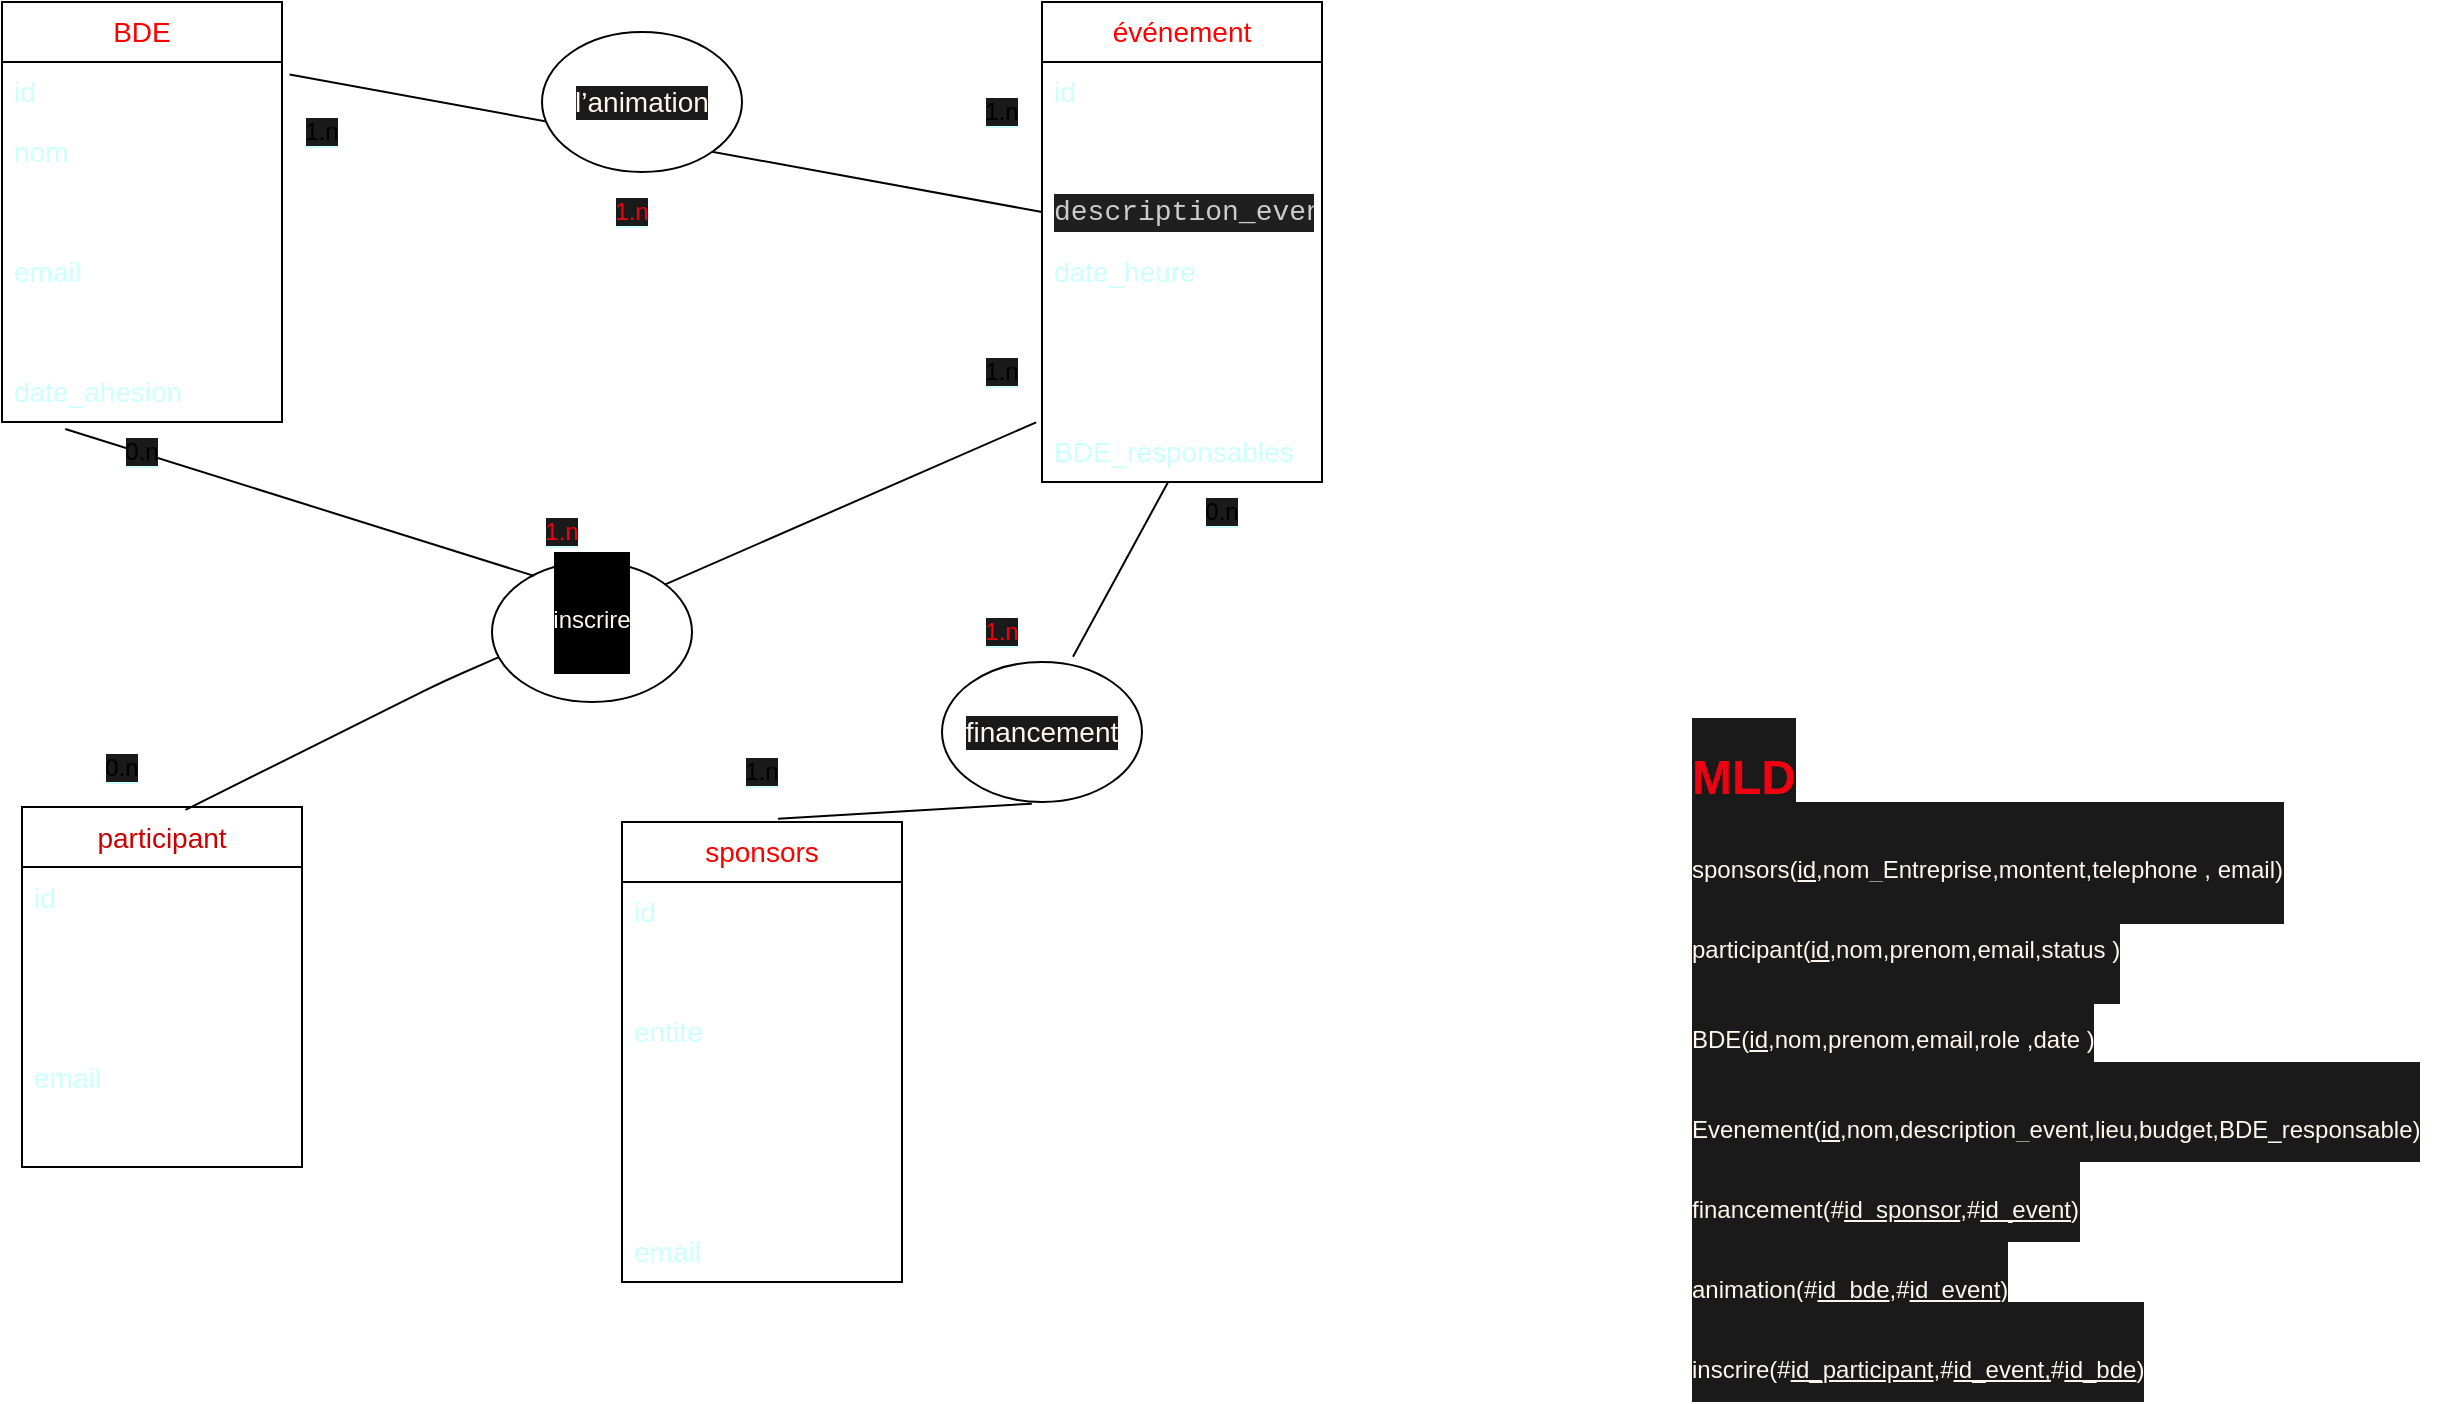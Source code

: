<mxfile>
    <diagram id="pjIwxmxxNrHiYJVAMZtM" name="Page-1">
        <mxGraphModel dx="653" dy="704" grid="1" gridSize="10" guides="1" tooltips="1" connect="1" arrows="1" fold="1" page="1" pageScale="1" pageWidth="850" pageHeight="1100" math="0" shadow="0">
            <root>
                <mxCell id="0"/>
                <mxCell id="1" parent="0"/>
                <mxCell id="21" value="&lt;span style=&quot;color: rgb(255, 0, 0); font-family: Arial, sans-serif; font-size: 14px;&quot;&gt;BDE&lt;/span&gt;" style="swimlane;fontStyle=0;childLayout=stackLayout;horizontal=1;startSize=30;horizontalStack=0;resizeParent=1;resizeParentMax=0;resizeLast=0;collapsible=1;marginBottom=0;whiteSpace=wrap;html=1;" parent="1" vertex="1">
                    <mxGeometry x="30" y="20" width="140" height="210" as="geometry"/>
                </mxCell>
                <mxCell id="22" value="&lt;span style=&quot;color: rgb(204, 255, 255); font-family: Arial, sans-serif; font-size: 14px;&quot;&gt;id&lt;/span&gt;" style="text;strokeColor=none;fillColor=none;align=left;verticalAlign=middle;spacingLeft=4;spacingRight=4;overflow=hidden;points=[[0,0.5],[1,0.5]];portConstraint=eastwest;rotatable=0;whiteSpace=wrap;html=1;" parent="21" vertex="1">
                    <mxGeometry y="30" width="140" height="30" as="geometry"/>
                </mxCell>
                <mxCell id="23" value="&lt;span id=&quot;docs-internal-guid-59bb639d-7fff-08ca-f081-ec9cf9c233c6&quot;&gt;&lt;span style=&quot;font-size: 10.5pt; font-family: Arial, sans-serif; background-color: transparent; font-variant-numeric: normal; font-variant-east-asian: normal; font-variant-alternates: normal; font-variant-position: normal; vertical-align: baseline;&quot;&gt;&lt;font color=&quot;#ccffff&quot;&gt;nom&lt;/font&gt;&lt;/span&gt;&lt;/span&gt;" style="text;strokeColor=none;fillColor=none;align=left;verticalAlign=middle;spacingLeft=4;spacingRight=4;overflow=hidden;points=[[0,0.5],[1,0.5]];portConstraint=eastwest;rotatable=0;whiteSpace=wrap;html=1;" parent="21" vertex="1">
                    <mxGeometry y="60" width="140" height="30" as="geometry"/>
                </mxCell>
                <mxCell id="24" value="&lt;span id=&quot;docs-internal-guid-3f4ebf22-7fff-260a-1381-0d9e76ec900e&quot;&gt;&lt;span style=&quot;font-size: 10.5pt; font-family: Arial, sans-serif; background-color: transparent; font-variant-numeric: normal; font-variant-east-asian: normal; font-variant-alternates: normal; font-variant-position: normal; vertical-align: baseline;&quot;&gt;&lt;font color=&quot;#ffffff&quot;&gt;prenom&lt;/font&gt;&lt;/span&gt;&lt;/span&gt;" style="text;strokeColor=none;fillColor=none;align=left;verticalAlign=middle;spacingLeft=4;spacingRight=4;overflow=hidden;points=[[0,0.5],[1,0.5]];portConstraint=eastwest;rotatable=0;whiteSpace=wrap;html=1;" parent="21" vertex="1">
                    <mxGeometry y="90" width="140" height="30" as="geometry"/>
                </mxCell>
                <mxCell id="31" value="&lt;span id=&quot;docs-internal-guid-2f668785-7fff-6c8c-528b-079bab67a5d0&quot;&gt;&lt;span style=&quot;font-size: 10.5pt; font-family: Arial, sans-serif; background-color: transparent; font-variant-numeric: normal; font-variant-east-asian: normal; font-variant-alternates: normal; font-variant-position: normal; vertical-align: baseline;&quot;&gt;&lt;font color=&quot;#ccffff&quot;&gt;email&lt;/font&gt;&lt;/span&gt;&lt;/span&gt;" style="text;strokeColor=none;fillColor=none;align=left;verticalAlign=middle;spacingLeft=4;spacingRight=4;overflow=hidden;points=[[0,0.5],[1,0.5]];portConstraint=eastwest;rotatable=0;whiteSpace=wrap;html=1;" parent="21" vertex="1">
                    <mxGeometry y="120" width="140" height="30" as="geometry"/>
                </mxCell>
                <mxCell id="32" value="&lt;span id=&quot;docs-internal-guid-84155e03-7fff-9a52-054f-cbe6f1718405&quot;&gt;&lt;span style=&quot;font-size: 10.5pt; font-family: Arial, sans-serif; background-color: transparent; font-variant-numeric: normal; font-variant-east-asian: normal; font-variant-alternates: normal; font-variant-position: normal; vertical-align: baseline;&quot;&gt;&lt;font color=&quot;#ffffff&quot;&gt;role&amp;nbsp;&lt;/font&gt;&lt;/span&gt;&lt;/span&gt;" style="text;strokeColor=none;fillColor=none;align=left;verticalAlign=middle;spacingLeft=4;spacingRight=4;overflow=hidden;points=[[0,0.5],[1,0.5]];portConstraint=eastwest;rotatable=0;whiteSpace=wrap;html=1;" parent="21" vertex="1">
                    <mxGeometry y="150" width="140" height="30" as="geometry"/>
                </mxCell>
                <mxCell id="33" value="&lt;span id=&quot;docs-internal-guid-dc673a9e-7fff-c9e9-d567-cee9d6c7f6c4&quot;&gt;&lt;span style=&quot;font-size: 10.5pt; font-family: Arial, sans-serif; background-color: transparent; font-variant-numeric: normal; font-variant-east-asian: normal; font-variant-alternates: normal; font-variant-position: normal; vertical-align: baseline;&quot;&gt;&lt;font color=&quot;#ccffff&quot;&gt;date_ahesion&amp;nbsp;&lt;/font&gt;&lt;/span&gt;&lt;/span&gt;" style="text;strokeColor=none;fillColor=none;align=left;verticalAlign=middle;spacingLeft=4;spacingRight=4;overflow=hidden;points=[[0,0.5],[1,0.5]];portConstraint=eastwest;rotatable=0;whiteSpace=wrap;html=1;" parent="21" vertex="1">
                    <mxGeometry y="180" width="140" height="30" as="geometry"/>
                </mxCell>
                <mxCell id="34" value="&lt;span id=&quot;docs-internal-guid-08933a02-7fff-bcd0-d596-280990d4903c&quot;&gt;&lt;span style=&quot;font-size: 10.5pt; font-family: Arial, sans-serif; color: rgb(255, 0, 0); background-color: transparent; font-variant-numeric: normal; font-variant-east-asian: normal; font-variant-alternates: normal; font-variant-position: normal; vertical-align: baseline;&quot;&gt;événement&lt;/span&gt;&lt;/span&gt;" style="swimlane;fontStyle=0;childLayout=stackLayout;horizontal=1;startSize=30;horizontalStack=0;resizeParent=1;resizeParentMax=0;resizeLast=0;collapsible=1;marginBottom=0;whiteSpace=wrap;html=1;" parent="1" vertex="1">
                    <mxGeometry x="550" y="20" width="140" height="240" as="geometry"/>
                </mxCell>
                <mxCell id="154" value="&lt;font face=&quot;Arial, sans-serif&quot; color=&quot;#ccffff&quot;&gt;&lt;span style=&quot;font-size: 14px;&quot;&gt;id&lt;/span&gt;&lt;/font&gt;" style="text;strokeColor=none;fillColor=none;align=left;verticalAlign=middle;spacingLeft=4;spacingRight=4;overflow=hidden;points=[[0,0.5],[1,0.5]];portConstraint=eastwest;rotatable=0;whiteSpace=wrap;html=1;" parent="34" vertex="1">
                    <mxGeometry y="30" width="140" height="30" as="geometry"/>
                </mxCell>
                <mxCell id="35" value="&lt;span id=&quot;docs-internal-guid-45a3f884-7fff-835d-4d21-895cf1a21e6d&quot;&gt;&lt;span style=&quot;font-size: 10.5pt; font-family: Arial, sans-serif; background-color: transparent; font-variant-numeric: normal; font-variant-east-asian: normal; font-variant-alternates: normal; font-variant-position: normal; vertical-align: baseline;&quot;&gt;&lt;font color=&quot;#ffffff&quot;&gt;nom&lt;/font&gt;&lt;/span&gt;&lt;/span&gt;" style="text;strokeColor=none;fillColor=none;align=left;verticalAlign=middle;spacingLeft=4;spacingRight=4;overflow=hidden;points=[[0,0.5],[1,0.5]];portConstraint=eastwest;rotatable=0;whiteSpace=wrap;html=1;" parent="34" vertex="1">
                    <mxGeometry y="60" width="140" height="30" as="geometry"/>
                </mxCell>
                <mxCell id="36" value="&lt;div style=&quot;color: rgb(204, 204, 204); background-color: rgb(31, 31, 31); font-family: Consolas, &amp;quot;Courier New&amp;quot;, monospace; font-size: 14px; line-height: 19px;&quot;&gt;description_event&lt;/div&gt;" style="text;strokeColor=none;fillColor=none;align=left;verticalAlign=middle;spacingLeft=4;spacingRight=4;overflow=hidden;points=[[0,0.5],[1,0.5]];portConstraint=eastwest;rotatable=0;whiteSpace=wrap;html=1;" parent="34" vertex="1">
                    <mxGeometry y="90" width="140" height="30" as="geometry"/>
                </mxCell>
                <mxCell id="37" value="&lt;span id=&quot;docs-internal-guid-454e2ace-7fff-b997-c680-8081f8a6e12c&quot;&gt;&lt;span style=&quot;font-size: 10.5pt; font-family: Arial, sans-serif; background-color: transparent; font-variant-numeric: normal; font-variant-east-asian: normal; font-variant-alternates: normal; font-variant-position: normal; vertical-align: baseline;&quot;&gt;&lt;font color=&quot;#ccffff&quot;&gt;date_heure&lt;/font&gt;&lt;/span&gt;&lt;/span&gt;" style="text;strokeColor=none;fillColor=none;align=left;verticalAlign=middle;spacingLeft=4;spacingRight=4;overflow=hidden;points=[[0,0.5],[1,0.5]];portConstraint=eastwest;rotatable=0;whiteSpace=wrap;html=1;" parent="34" vertex="1">
                    <mxGeometry y="120" width="140" height="30" as="geometry"/>
                </mxCell>
                <mxCell id="48" value="&lt;span id=&quot;docs-internal-guid-1a4ac7c8-7fff-aef8-def3-51b6db374f31&quot;&gt;&lt;span style=&quot;font-size: 10.5pt; font-family: Arial, sans-serif; background-color: transparent; font-variant-numeric: normal; font-variant-east-asian: normal; font-variant-alternates: normal; font-variant-position: normal; vertical-align: baseline;&quot;&gt;&lt;font color=&quot;#ffffff&quot;&gt;lieu&lt;/font&gt;&lt;/span&gt;&lt;/span&gt;" style="text;strokeColor=none;fillColor=none;align=left;verticalAlign=middle;spacingLeft=4;spacingRight=4;overflow=hidden;points=[[0,0.5],[1,0.5]];portConstraint=eastwest;rotatable=0;whiteSpace=wrap;html=1;" parent="34" vertex="1">
                    <mxGeometry y="150" width="140" height="30" as="geometry"/>
                </mxCell>
                <mxCell id="49" value="&lt;span id=&quot;docs-internal-guid-4f42584a-7fff-d4b2-7f59-7279d9ef4dea&quot;&gt;&lt;span style=&quot;font-size: 10.5pt; font-family: Arial, sans-serif; background-color: transparent; font-variant-numeric: normal; font-variant-east-asian: normal; font-variant-alternates: normal; font-variant-position: normal; vertical-align: baseline;&quot;&gt;&lt;font color=&quot;#ffffff&quot;&gt;budget prévu&lt;/font&gt;&lt;/span&gt;&lt;/span&gt;" style="text;strokeColor=none;fillColor=none;align=left;verticalAlign=middle;spacingLeft=4;spacingRight=4;overflow=hidden;points=[[0,0.5],[1,0.5]];portConstraint=eastwest;rotatable=0;whiteSpace=wrap;html=1;" parent="34" vertex="1">
                    <mxGeometry y="180" width="140" height="30" as="geometry"/>
                </mxCell>
                <mxCell id="47" value="&lt;span id=&quot;docs-internal-guid-fb72c0b5-7fff-072e-7a2b-0fc0bb39331f&quot;&gt;&lt;span style=&quot;font-size: 10.5pt; font-family: Arial, sans-serif; background-color: transparent; font-variant-numeric: normal; font-variant-east-asian: normal; font-variant-alternates: normal; font-variant-position: normal; vertical-align: baseline;&quot;&gt;&lt;font color=&quot;#ccffff&quot;&gt;BDE_responsables&lt;/font&gt;&lt;/span&gt;&lt;/span&gt;" style="text;strokeColor=none;fillColor=none;align=left;verticalAlign=middle;spacingLeft=4;spacingRight=4;overflow=hidden;points=[[0,0.5],[1,0.5]];portConstraint=eastwest;rotatable=0;whiteSpace=wrap;html=1;" parent="34" vertex="1">
                    <mxGeometry y="210" width="140" height="30" as="geometry"/>
                </mxCell>
                <mxCell id="38" value="&lt;span id=&quot;docs-internal-guid-b067aceb-7fff-efbc-1e05-20de5508f4ee&quot;&gt;&lt;span style=&quot;font-size: 10.5pt; font-family: Arial, sans-serif; color: rgb(255, 0, 0); background-color: transparent; font-variant-numeric: normal; font-variant-east-asian: normal; font-variant-alternates: normal; font-variant-position: normal; vertical-align: baseline;&quot;&gt;sponsors&lt;/span&gt;&lt;/span&gt;" style="swimlane;fontStyle=0;childLayout=stackLayout;horizontal=1;startSize=30;horizontalStack=0;resizeParent=1;resizeParentMax=0;resizeLast=0;collapsible=1;marginBottom=0;whiteSpace=wrap;html=1;" parent="1" vertex="1">
                    <mxGeometry x="340" y="430" width="140" height="230" as="geometry"/>
                </mxCell>
                <mxCell id="39" value="&lt;font face=&quot;Arial, sans-serif&quot; color=&quot;#ccffff&quot;&gt;&lt;span style=&quot;font-size: 14px;&quot;&gt;id&lt;/span&gt;&lt;/font&gt;" style="text;strokeColor=none;fillColor=none;align=left;verticalAlign=middle;spacingLeft=4;spacingRight=4;overflow=hidden;points=[[0,0.5],[1,0.5]];portConstraint=eastwest;rotatable=0;whiteSpace=wrap;html=1;" parent="38" vertex="1">
                    <mxGeometry y="30" width="140" height="30" as="geometry"/>
                </mxCell>
                <mxCell id="40" value="&lt;span id=&quot;docs-internal-guid-d75b1097-7fff-881f-feaa-a5ca8b7783f4&quot;&gt;&lt;span style=&quot;font-size: 10.5pt; font-family: Arial, sans-serif; background-color: transparent; font-variant-numeric: normal; font-variant-east-asian: normal; font-variant-alternates: normal; font-variant-position: normal; vertical-align: baseline;&quot;&gt;&lt;font color=&quot;#ffffff&quot;&gt;nom_de_entreprise&lt;/font&gt;&lt;/span&gt;&lt;/span&gt;" style="text;strokeColor=none;fillColor=none;align=left;verticalAlign=middle;spacingLeft=4;spacingRight=4;overflow=hidden;points=[[0,0.5],[1,0.5]];portConstraint=eastwest;rotatable=0;whiteSpace=wrap;html=1;" parent="38" vertex="1">
                    <mxGeometry y="60" width="140" height="30" as="geometry"/>
                </mxCell>
                <mxCell id="41" value="&lt;span id=&quot;docs-internal-guid-871e2f17-7fff-f06a-6daf-a95972326f33&quot;&gt;&lt;span style=&quot;font-size: 10.5pt; font-family: Arial, sans-serif; background-color: transparent; font-variant-numeric: normal; font-variant-east-asian: normal; font-variant-alternates: normal; font-variant-position: normal; vertical-align: baseline;&quot;&gt;&lt;font color=&quot;#ccffff&quot;&gt;entite&lt;/font&gt;&lt;/span&gt;&lt;/span&gt;" style="text;strokeColor=none;fillColor=none;align=left;verticalAlign=middle;spacingLeft=4;spacingRight=4;overflow=hidden;points=[[0,0.5],[1,0.5]];portConstraint=eastwest;rotatable=0;whiteSpace=wrap;html=1;" parent="38" vertex="1">
                    <mxGeometry y="90" width="140" height="30" as="geometry"/>
                </mxCell>
                <mxCell id="56" value="&lt;span id=&quot;docs-internal-guid-0dcee9f8-7fff-73ad-41b5-2823cd2b77e1&quot;&gt;&lt;span style=&quot;font-size: 10.5pt; font-family: Arial, sans-serif; background-color: transparent; font-variant-numeric: normal; font-variant-east-asian: normal; font-variant-alternates: normal; font-variant-position: normal; vertical-align: baseline;&quot;&gt;&lt;font color=&quot;#ffffff&quot;&gt;montant&amp;nbsp;&lt;/font&gt;&lt;/span&gt;&lt;/span&gt;" style="text;strokeColor=none;fillColor=none;align=left;verticalAlign=middle;spacingLeft=4;spacingRight=4;overflow=hidden;points=[[0,0.5],[1,0.5]];portConstraint=eastwest;rotatable=0;whiteSpace=wrap;html=1;" parent="38" vertex="1">
                    <mxGeometry y="120" width="140" height="30" as="geometry"/>
                </mxCell>
                <mxCell id="61" value="&lt;span id=&quot;docs-internal-guid-682aff36-7fff-ed8c-a5e2-1221c989299a&quot;&gt;&lt;span style=&quot;font-size: 10.5pt; font-family: Arial, sans-serif; background-color: transparent; font-variant-numeric: normal; font-variant-east-asian: normal; font-variant-alternates: normal; font-variant-position: normal; vertical-align: baseline;&quot;&gt;&lt;font color=&quot;#ffffff&quot;&gt;telephone&lt;/font&gt;&lt;/span&gt;&lt;/span&gt;" style="text;strokeColor=none;fillColor=none;align=left;verticalAlign=middle;spacingLeft=4;spacingRight=4;overflow=hidden;points=[[0,0.5],[1,0.5]];portConstraint=eastwest;rotatable=0;whiteSpace=wrap;html=1;" parent="38" vertex="1">
                    <mxGeometry y="150" width="140" height="50" as="geometry"/>
                </mxCell>
                <mxCell id="60" value="&lt;span id=&quot;docs-internal-guid-1662ffc8-7fff-d35b-0fd1-4f58d5b0526a&quot;&gt;&lt;span style=&quot;font-size: 10.5pt; font-family: Arial, sans-serif; background-color: transparent; font-variant-numeric: normal; font-variant-east-asian: normal; font-variant-alternates: normal; font-variant-position: normal; vertical-align: baseline;&quot;&gt;&lt;font color=&quot;#ccffff&quot;&gt;email&lt;/font&gt;&lt;/span&gt;&lt;/span&gt;" style="text;strokeColor=none;fillColor=none;align=left;verticalAlign=middle;spacingLeft=4;spacingRight=4;overflow=hidden;points=[[0,0.5],[1,0.5]];portConstraint=eastwest;rotatable=0;whiteSpace=wrap;html=1;" parent="38" vertex="1">
                    <mxGeometry y="200" width="140" height="30" as="geometry"/>
                </mxCell>
                <mxCell id="42" value="&lt;span id=&quot;docs-internal-guid-1909ddb9-7fff-5a02-095b-64a0893afc13&quot;&gt;&lt;span style=&quot;font-size: 10.5pt; font-family: Arial, sans-serif; background-color: transparent; font-variant-numeric: normal; font-variant-east-asian: normal; font-variant-alternates: normal; font-variant-position: normal; vertical-align: baseline;&quot;&gt;&lt;font color=&quot;#cc0000&quot;&gt;participant&lt;/font&gt;&lt;/span&gt;&lt;/span&gt;" style="swimlane;fontStyle=0;childLayout=stackLayout;horizontal=1;startSize=30;horizontalStack=0;resizeParent=1;resizeParentMax=0;resizeLast=0;collapsible=1;marginBottom=0;whiteSpace=wrap;html=1;" parent="1" vertex="1">
                    <mxGeometry x="40" y="422.5" width="140" height="180" as="geometry"/>
                </mxCell>
                <mxCell id="43" value="&lt;span style=&quot;color: rgb(204, 255, 255); font-family: Arial, sans-serif; font-size: 14px;&quot;&gt;id&lt;/span&gt;" style="text;strokeColor=none;fillColor=none;align=left;verticalAlign=middle;spacingLeft=4;spacingRight=4;overflow=hidden;points=[[0,0.5],[1,0.5]];portConstraint=eastwest;rotatable=0;whiteSpace=wrap;html=1;" parent="42" vertex="1">
                    <mxGeometry y="30" width="140" height="30" as="geometry"/>
                </mxCell>
                <mxCell id="44" value="&lt;span id=&quot;docs-internal-guid-50183057-7fff-dc28-0ece-fb6d8769b1d7&quot;&gt;&lt;span style=&quot;font-size: 10.5pt; font-family: Arial, sans-serif; background-color: transparent; font-variant-numeric: normal; font-variant-east-asian: normal; font-variant-alternates: normal; font-variant-position: normal; vertical-align: baseline;&quot;&gt;&lt;font color=&quot;#ffffff&quot;&gt;nom&lt;/font&gt;&lt;/span&gt;&lt;/span&gt;" style="text;strokeColor=none;fillColor=none;align=left;verticalAlign=middle;spacingLeft=4;spacingRight=4;overflow=hidden;points=[[0,0.5],[1,0.5]];portConstraint=eastwest;rotatable=0;whiteSpace=wrap;html=1;" parent="42" vertex="1">
                    <mxGeometry y="60" width="140" height="30" as="geometry"/>
                </mxCell>
                <mxCell id="45" value="&lt;span id=&quot;docs-internal-guid-d89d259f-7fff-f6d5-d1db-abe1b9087aed&quot;&gt;&lt;span style=&quot;font-size: 10.5pt; font-family: Arial, sans-serif; background-color: transparent; font-variant-numeric: normal; font-variant-east-asian: normal; font-variant-alternates: normal; font-variant-position: normal; vertical-align: baseline;&quot;&gt;&lt;font color=&quot;#ffffff&quot;&gt;prenom&lt;/font&gt;&lt;/span&gt;&lt;/span&gt;" style="text;strokeColor=none;fillColor=none;align=left;verticalAlign=middle;spacingLeft=4;spacingRight=4;overflow=hidden;points=[[0,0.5],[1,0.5]];portConstraint=eastwest;rotatable=0;whiteSpace=wrap;html=1;" parent="42" vertex="1">
                    <mxGeometry y="90" width="140" height="30" as="geometry"/>
                </mxCell>
                <mxCell id="50" value="&lt;span id=&quot;docs-internal-guid-84678ed5-7fff-48c8-f790-d0dbcbf36f1a&quot;&gt;&lt;span style=&quot;font-size: 10.5pt; font-family: Arial, sans-serif; background-color: transparent; font-variant-numeric: normal; font-variant-east-asian: normal; font-variant-alternates: normal; font-variant-position: normal; vertical-align: baseline;&quot;&gt;&lt;font color=&quot;#ccffff&quot;&gt;email&lt;/font&gt;&lt;/span&gt;&lt;/span&gt;" style="text;strokeColor=none;fillColor=none;align=left;verticalAlign=middle;spacingLeft=4;spacingRight=4;overflow=hidden;points=[[0,0.5],[1,0.5]];portConstraint=eastwest;rotatable=0;whiteSpace=wrap;html=1;" parent="42" vertex="1">
                    <mxGeometry y="120" width="140" height="30" as="geometry"/>
                </mxCell>
                <mxCell id="53" value="&lt;span style=&quot;font-family: Arial, sans-serif; font-size: 14px; text-align: center;&quot;&gt;&lt;font color=&quot;#ffffff&quot;&gt;statut&lt;/font&gt;&lt;/span&gt;" style="text;strokeColor=none;fillColor=none;align=left;verticalAlign=middle;spacingLeft=4;spacingRight=4;overflow=hidden;points=[[0,0.5],[1,0.5]];portConstraint=eastwest;rotatable=0;whiteSpace=wrap;html=1;" parent="42" vertex="1">
                    <mxGeometry y="150" width="140" height="30" as="geometry"/>
                </mxCell>
                <mxCell id="69" value="" style="endArrow=none;html=1;fontColor=#FFFFFF;entryX=0;entryY=0.5;entryDx=0;entryDy=0;exitX=1.027;exitY=0.209;exitDx=0;exitDy=0;exitPerimeter=0;" parent="1" source="22" target="36" edge="1">
                    <mxGeometry width="50" height="50" relative="1" as="geometry">
                        <mxPoint x="193.78" y="76.27" as="sourcePoint"/>
                        <mxPoint x="528.74" y="73.12" as="targetPoint"/>
                        <Array as="points"/>
                    </mxGeometry>
                </mxCell>
                <mxCell id="87" value="" style="endArrow=none;html=1;fontColor=#CC0000;exitX=0.584;exitY=0.008;exitDx=0;exitDy=0;exitPerimeter=0;entryX=-0.021;entryY=0.005;entryDx=0;entryDy=0;entryPerimeter=0;" parent="1" source="42" target="47" edge="1">
                    <mxGeometry width="50" height="50" relative="1" as="geometry">
                        <mxPoint x="600" y="300" as="sourcePoint"/>
                        <mxPoint x="528.32" y="140.84" as="targetPoint"/>
                        <Array as="points">
                            <mxPoint x="250" y="360"/>
                        </Array>
                    </mxGeometry>
                </mxCell>
                <mxCell id="90" value="&lt;span style=&quot;background-color: rgb(26, 26, 26);&quot;&gt;0.n&lt;/span&gt;" style="text;html=1;align=center;verticalAlign=middle;whiteSpace=wrap;rounded=0;labelBackgroundColor=#CCFFFF;" parent="1" vertex="1">
                    <mxGeometry x="60" y="387.5" width="60" height="30" as="geometry"/>
                </mxCell>
                <mxCell id="91" value="&lt;span style=&quot;background-color: rgb(26, 26, 26);&quot;&gt;1.n&lt;/span&gt;" style="text;html=1;align=center;verticalAlign=middle;whiteSpace=wrap;rounded=0;labelBackgroundColor=#CCFFFF;" parent="1" vertex="1">
                    <mxGeometry x="500" y="190" width="60" height="30" as="geometry"/>
                </mxCell>
                <mxCell id="105" value="&lt;span style=&quot;color: rgba(0, 0, 0, 0); font-family: monospace; font-size: 0px; text-align: start; background-color: rgb(42, 37, 47);&quot;&gt;%3CmxGraphModel%3E%3Croot%3E%3CmxCell%20id%3D%220%22%2F%3E%3CmxCell%20id%3D%221%22%20parent%3D%220%22%2F%3E%3CmxCell%20id%3D%222%22%20value%3D%22%22%20style%3D%22endArrow%3Dnone%3Bhtml%3D1%3BfontColor%3D%23FFFFFF%3BentryX%3D-0.024%3BentryY%3D0.131%3BentryDx%3D0%3BentryDy%3D0%3BentryPerimeter%3D0%3BexitX%3D1.027%3BexitY%3D0.209%3BexitDx%3D0%3BexitDy%3D0%3BexitPerimeter%3D0%3BstartArrow%3Dnone%3B%22%20edge%3D%221%22%20parent%3D%221%22%3E%3CmxGeometry%20width%3D%2250%22%20height%3D%2250%22%20relative%3D%221%22%20as%3D%22geometry%22%3E%3CmxPoint%20x%3D%22422.97%22%20y%3D%2282.54%22%20as%3D%22sourcePoint%22%2F%3E%3CmxPoint%20x%3D%22526.64%22%20y%3D%2272.27%22%20as%3D%22targetPoint%22%2F%3E%3CArray%20as%3D%22points%22%3E%3CmxPoint%20x%3D%22320%22%20y%3D%2285%22%2F%3E%3C%2FArray%3E%3C%2FmxGeometry%3E%3C%2FmxCell%3E%3C%2Froot%3E%3C%2FmxGraphModel%3E&lt;/span&gt;" style="ellipse;whiteSpace=wrap;html=1;labelBackgroundColor=#1A1A1A;fontColor=#CC0000;" parent="1" vertex="1">
                    <mxGeometry x="300" y="35" width="100" height="70" as="geometry"/>
                </mxCell>
                <mxCell id="107" value="&lt;span style=&quot;color: rgba(0, 0, 0, 0); font-family: monospace; font-size: 0px; text-align: start; background-color: rgb(42, 37, 47);&quot;&gt;%3CmxGraphModel%3E%3Croot%3E%3CmxCell%20id%3D%220%22%2F%3E%3CmxCell%20id%3D%221%22%20parent%3D%220%22%2F%3E%3CmxCell%20id%3D%222%22%20value%3D%22%22%20style%3D%22endArrow%3Dnone%3Bhtml%3D1%3BfontColor%3D%23FFFFFF%3BentryX%3D-0.024%3BentryY%3D0.131%3BentryDx%3D0%3BentryDy%3D0%3BentryPerimeter%3D0%3BexitX%3D1.027%3BexitY%3D0.209%3BexitDx%3D0%3BexitDy%3D0%3BexitPerimeter%3D0%3BstartArrow%3Dnone%3B%22%20edge%3D%221%22%20parent%3D%221%22%3E%3CmxGeometry%20width%3D%2250%22%20height%3D%2250%22%20relative%3D%221%22%20as%3D%22geometry%22%3E%3CmxPoint%20x%3D%22422.97%22%20y%3D%2282.54%22%20as%3D%22sourcePoint%22%2F%3E%3CmxPoint%20x%3D%22526.64%22%20y%3D%2272.27%22%20as%3D%22targetPoint%22%2F%3E%3CArray%20as%3D%22points%22%3E%3CmxPoint%20x%3D%22320%22%20y%3D%2285%22%2F%3E%3C%2FArray%3E%3C%2FmxGeometry%3E%3C%2FmxCell%3E%3C%2Froot%3E%3C%2FmxGraphModel%3E&lt;/span&gt;" style="ellipse;whiteSpace=wrap;html=1;labelBackgroundColor=#1A1A1A;fontColor=#CC0000;" parent="1" vertex="1">
                    <mxGeometry x="275" y="300" width="100" height="70" as="geometry"/>
                </mxCell>
                <mxCell id="119" value="&lt;span style=&quot;background-color: rgb(26, 26, 26);&quot;&gt;1.n&lt;/span&gt;" style="text;html=1;align=center;verticalAlign=middle;whiteSpace=wrap;rounded=0;labelBackgroundColor=#CCFFFF;" parent="1" vertex="1">
                    <mxGeometry x="380" y="390" width="60" height="30" as="geometry"/>
                </mxCell>
                <mxCell id="121" value="&lt;span id=&quot;docs-internal-guid-4e5c24fe-7fff-c578-7a09-25107cacac20&quot;&gt;&lt;span style=&quot;font-size: 10.5pt; font-family: Arial, sans-serif; font-variant-numeric: normal; font-variant-east-asian: normal; font-variant-alternates: normal; font-variant-position: normal; vertical-align: baseline;&quot;&gt;&lt;font color=&quot;#000000&quot;&gt;financement&lt;/font&gt;&lt;/span&gt;&lt;/span&gt;" style="text;html=1;align=center;verticalAlign=middle;whiteSpace=wrap;rounded=0;labelBackgroundColor=#FFFFFF;" parent="1" vertex="1">
                    <mxGeometry x="530" y="370" width="60" height="30" as="geometry"/>
                </mxCell>
                <mxCell id="122" value="&lt;h1 style=&quot;color: rgb(255, 247, 237); text-align: left;&quot;&gt;&lt;span style=&quot;font-size: 12px; font-weight: 400;&quot;&gt;inscrire&lt;/span&gt;&lt;/h1&gt;" style="text;html=1;align=center;verticalAlign=middle;whiteSpace=wrap;rounded=0;labelBackgroundColor=#000000;" parent="1" vertex="1">
                    <mxGeometry x="295" y="310" width="60" height="30" as="geometry"/>
                </mxCell>
                <mxCell id="125" value="&lt;span id=&quot;docs-internal-guid-0dac7657-7fff-9902-0aa5-69a8bb24d0d1&quot;&gt;&lt;span style=&quot;font-size: 10.5pt; font-family: Arial, sans-serif; font-variant-numeric: normal; font-variant-east-asian: normal; font-variant-alternates: normal; font-variant-position: normal; vertical-align: baseline;&quot;&gt;&lt;font color=&quot;#fff7ed&quot;&gt;l’animation&lt;/font&gt;&lt;/span&gt;&lt;/span&gt;" style="text;html=1;align=center;verticalAlign=middle;whiteSpace=wrap;rounded=0;labelBackgroundColor=#1A1A1A;" parent="1" vertex="1">
                    <mxGeometry x="315" y="50" width="70" height="40" as="geometry"/>
                </mxCell>
                <mxCell id="127" value="&lt;span style=&quot;background-color: rgb(26, 26, 26);&quot;&gt;1.n&lt;/span&gt;&lt;span style=&quot;color: rgba(0, 0, 0, 0); font-family: monospace; font-size: 0px; text-align: start; background-color: rgb(42, 37, 47);&quot;&gt;%3CmxGraphModel%3E%3Croot%3E%3CmxCell%20id%3D%220%22%2F%3E%3CmxCell%20id%3D%221%22%20parent%3D%220%22%2F%3E%3CmxCell%20id%3D%222%22%20value%3D%22%26lt%3Bspan%20style%3D%26quot%3Bbackground-color%3A%20rgb(26%2C%2026%2C%2026)%3B%26quot%3B%26gt%3B1.1%26lt%3B%2Fspan%26gt%3B%22%20style%3D%22text%3Bhtml%3D1%3Balign%3Dcenter%3BverticalAlign%3Dmiddle%3BwhiteSpace%3Dwrap%3Brounded%3D0%3BlabelBackgroundColor%3D%23CCFFFF%3B%22%20vertex%3D%221%22%20parent%3D%221%22%3E%3CmxGeometry%20x%3D%22470%22%20y%3D%22140%22%20width%3D%2260%22%20height%3D%2230%22%20as%3D%22geometry%22%2F%3E%3C%2FmxCell%3E%3C%2Froot%3E%3C%2FmxGraphModel%3E&lt;/span&gt;" style="text;html=1;align=center;verticalAlign=middle;whiteSpace=wrap;rounded=0;labelBackgroundColor=#CCFFFF;" parent="1" vertex="1">
                    <mxGeometry x="160" y="70" width="60" height="30" as="geometry"/>
                </mxCell>
                <mxCell id="128" value="&lt;span style=&quot;background-color: rgb(26, 26, 26);&quot;&gt;1.n&lt;/span&gt;&lt;span style=&quot;color: rgba(0, 0, 0, 0); font-family: monospace; font-size: 0px; text-align: start; background-color: rgb(42, 37, 47);&quot;&gt;%3CmxGraphModel%3E%3Croot%3E%3CmxCell%20id%3D%220%22%2F%3E%3CmxCell%20id%3D%221%22%20parent%3D%220%22%2F%3E%3CmxCell%20id%3D%222%22%20value%3D%22%26lt%3Bspan%20style%3D%26quot%3Bbackground-color%3A%20rgb(26%2C%2026%2C%2026)%3B%26quot%3B%26gt%3B1.1%26lt%3B%2Fspan%26gt%3B%22%20style%3D%22text%3Bhtml%3D1%3Balign%3Dcenter%3BverticalAlign%3Dmiddle%3BwhiteSpace%3Dwrap%3Brounded%3D0%3BlabelBackgroundColor%3D%23CCFFFF%3B%22%20vertex%3D%221%22%20parent%3D%221%22%3E%3CmxGeometry%20x%3D%22470%22%20y%3D%22140%22%20width%3D%2260%22%20height%3D%2230%22%20as%3D%22geometry%22%2F%3E%3C%2FmxCell%3E%3C%2Froot%3E%3C%2FmxGraphModel%3E&lt;/span&gt;" style="text;html=1;align=center;verticalAlign=middle;whiteSpace=wrap;rounded=0;labelBackgroundColor=#CCFFFF;" parent="1" vertex="1">
                    <mxGeometry x="500" y="60" width="60" height="30" as="geometry"/>
                </mxCell>
                <mxCell id="138" value="" style="endArrow=none;html=1;fontColor=#CC0000;exitX=0.655;exitY=-0.037;exitDx=0;exitDy=0;entryX=0.449;entryY=1.012;entryDx=0;entryDy=0;entryPerimeter=0;startArrow=none;exitPerimeter=0;" parent="1" source="118" target="47" edge="1">
                    <mxGeometry width="50" height="50" relative="1" as="geometry">
                        <mxPoint x="221.76" y="331.44" as="sourcePoint"/>
                        <mxPoint x="557.06" y="190.15" as="targetPoint"/>
                    </mxGeometry>
                </mxCell>
                <mxCell id="139" value="" style="endArrow=none;html=1;fontColor=#CC0000;entryX=0.449;entryY=1.012;entryDx=0;entryDy=0;entryPerimeter=0;exitX=0.557;exitY=-0.007;exitDx=0;exitDy=0;exitPerimeter=0;" parent="1" source="38" target="118" edge="1">
                    <mxGeometry width="50" height="50" relative="1" as="geometry">
                        <mxPoint x="520" y="490" as="sourcePoint"/>
                        <mxPoint x="612.86" y="210.36" as="targetPoint"/>
                    </mxGeometry>
                </mxCell>
                <mxCell id="118" value="&lt;span id=&quot;docs-internal-guid-4e5c24fe-7fff-c578-7a09-25107cacac20&quot;&gt;&lt;span style=&quot;font-size: 10.5pt; font-family: Arial, sans-serif; background-color: transparent; font-variant-numeric: normal; font-variant-east-asian: normal; font-variant-alternates: normal; font-variant-position: normal; vertical-align: baseline;&quot;&gt;&lt;font color=&quot;#fff7ed&quot;&gt;financement&lt;/font&gt;&lt;/span&gt;&lt;/span&gt;" style="ellipse;whiteSpace=wrap;html=1;labelBackgroundColor=#1A1A1A;fontColor=#CC0000;" parent="1" vertex="1">
                    <mxGeometry x="500" y="350" width="100" height="70" as="geometry"/>
                </mxCell>
                <mxCell id="140" value="" style="endArrow=none;html=1;fontColor=#FFF7ED;entryX=0.226;entryY=1.117;entryDx=0;entryDy=0;entryPerimeter=0;exitX=0.21;exitY=0.099;exitDx=0;exitDy=0;exitPerimeter=0;" parent="1" source="107" target="33" edge="1">
                    <mxGeometry width="50" height="50" relative="1" as="geometry">
                        <mxPoint x="340" y="320" as="sourcePoint"/>
                        <mxPoint x="350" y="260" as="targetPoint"/>
                    </mxGeometry>
                </mxCell>
                <mxCell id="142" value="&lt;span style=&quot;background-color: rgb(26, 26, 26);&quot;&gt;0.n&lt;/span&gt;" style="text;html=1;align=center;verticalAlign=middle;whiteSpace=wrap;rounded=0;labelBackgroundColor=#CCFFFF;" parent="1" vertex="1">
                    <mxGeometry x="70" y="230" width="60" height="30" as="geometry"/>
                </mxCell>
                <mxCell id="145" value="&lt;h1&gt;&lt;span style=&quot;font-size: 12px; font-weight: normal;&quot;&gt;sponsors(&lt;u&gt;id&lt;/u&gt;,nom_Entreprise,montent,telephone , email)&lt;/span&gt;&lt;br&gt;&lt;/h1&gt;" style="text;html=1;strokeColor=none;fillColor=none;spacing=5;spacingTop=-20;whiteSpace=wrap;overflow=hidden;rounded=0;labelBackgroundColor=#1A1A1A;fontColor=#FFF7ED;fontStyle=0" parent="1" vertex="1">
                    <mxGeometry x="870" y="430" width="330" height="70" as="geometry"/>
                </mxCell>
                <mxCell id="146" value="&lt;span style=&quot;background-color: rgb(26, 26, 26);&quot;&gt;1.n&lt;/span&gt;&lt;span style=&quot;font-family: monospace; font-size: 0px; text-align: start; background-color: rgb(42, 37, 47);&quot;&gt;%3CmxGraphModel%3E%3Croot%3E%3CmxCell%20id%3D%220%22%2F%3E%3CmxCell%20id%3D%221%22%20parent%3D%220%22%2F%3E%3CmxCell%20id%3D%222%22%20value%3D%22%26lt%3Bspan%20style%3D%26quot%3Bbackground-color%3A%20rgb(26%2C%2026%2C%2026)%3B%26quot%3B%26gt%3B1.1%26lt%3B%2Fspan%26gt%3B%22%20style%3D%22text%3Bhtml%3D1%3Balign%3Dcenter%3BverticalAlign%3Dmiddle%3BwhiteSpace%3Dwrap%3Brounded%3D0%3BlabelBackgroundColor%3D%23CCFFFF%3B%22%20vertex%3D%221%22%20parent%3D%221%22%3E%3CmxGeometry%20x%3D%22470%22%20y%3D%22140%22%20width%3D%2260%22%20height%3D%2230%22%20as%3D%22geometry%22%2F%3E%3C%2FmxCell%3E%3C%2Froot%3E%3C%2FmxGraphModel%3E&lt;/span&gt;" style="text;html=1;align=center;verticalAlign=middle;whiteSpace=wrap;rounded=0;labelBackgroundColor=#CCFFFF;fontColor=#F00010;" parent="1" vertex="1">
                    <mxGeometry x="315" y="110" width="60" height="30" as="geometry"/>
                </mxCell>
                <mxCell id="147" value="&lt;span style=&quot;background-color: rgb(26, 26, 26);&quot;&gt;1.n&lt;/span&gt;&lt;span style=&quot;font-family: monospace; font-size: 0px; text-align: start; background-color: rgb(42, 37, 47);&quot;&gt;%3CmxGraphModel%3E%3Croot%3E%3CmxCell%20id%3D%220%22%2F%3E%3CmxCell%20id%3D%221%22%20parent%3D%220%22%2F%3E%3CmxCell%20id%3D%222%22%20value%3D%22%26lt%3Bspan%20style%3D%26quot%3Bbackground-color%3A%20rgb(26%2C%2026%2C%2026)%3B%26quot%3B%26gt%3B1.1%26lt%3B%2Fspan%26gt%3B%22%20style%3D%22text%3Bhtml%3D1%3Balign%3Dcenter%3BverticalAlign%3Dmiddle%3BwhiteSpace%3Dwrap%3Brounded%3D0%3BlabelBackgroundColor%3D%23CCFFFF%3B%22%20vertex%3D%221%22%20parent%3D%221%22%3E%3CmxGeometry%20x%3D%22470%22%20y%3D%22140%22%20width%3D%2260%22%20height%3D%2230%22%20as%3D%22geometry%22%2F%3E%3C%2FmxCell%3E%3C%2Froot%3E%3C%2FmxGraphModel%3E&lt;/span&gt;" style="text;html=1;align=center;verticalAlign=middle;whiteSpace=wrap;rounded=0;labelBackgroundColor=#CCFFFF;fontColor=#F00010;" parent="1" vertex="1">
                    <mxGeometry x="280" y="270" width="60" height="30" as="geometry"/>
                </mxCell>
                <mxCell id="148" value="&lt;span style=&quot;background-color: rgb(26, 26, 26);&quot;&gt;1.n&lt;/span&gt;&lt;span style=&quot;font-family: monospace; font-size: 0px; text-align: start; background-color: rgb(42, 37, 47);&quot;&gt;%3CmxGraphModel%3E%3Croot%3E%3CmxCell%20id%3D%220%22%2F%3E%3CmxCell%20id%3D%221%22%20parent%3D%220%22%2F%3E%3CmxCell%20id%3D%222%22%20value%3D%22%26lt%3Bspan%20style%3D%26quot%3Bbackground-color%3A%20rgb(26%2C%2026%2C%2026)%3B%26quot%3B%26gt%3B1.1%26lt%3B%2Fspan%26gt%3B%22%20style%3D%22text%3Bhtml%3D1%3Balign%3Dcenter%3BverticalAlign%3Dmiddle%3BwhiteSpace%3Dwrap%3Brounded%3D0%3BlabelBackgroundColor%3D%23CCFFFF%3B%22%20vertex%3D%221%22%20parent%3D%221%22%3E%3CmxGeometry%20x%3D%22470%22%20y%3D%22140%22%20width%3D%2260%22%20height%3D%2230%22%20as%3D%22geometry%22%2F%3E%3C%2FmxCell%3E%3C%2Froot%3E%3C%2FmxGraphModel%3E&lt;/span&gt;" style="text;html=1;align=center;verticalAlign=middle;whiteSpace=wrap;rounded=0;labelBackgroundColor=#CCFFFF;fontColor=#F00010;" parent="1" vertex="1">
                    <mxGeometry x="500" y="320" width="60" height="30" as="geometry"/>
                </mxCell>
                <mxCell id="150" value="&lt;h1&gt;&lt;span style=&quot;font-size: 12px; font-weight: 400;&quot;&gt;participant(&lt;/span&gt;&lt;u style=&quot;font-size: 12px; font-weight: normal;&quot;&gt;id&lt;/u&gt;&lt;span style=&quot;font-size: 12px; font-weight: normal;&quot;&gt;,nom,prenom,email,status )&lt;/span&gt;&lt;/h1&gt;" style="text;html=1;strokeColor=none;fillColor=none;spacing=5;spacingTop=-20;whiteSpace=wrap;overflow=hidden;rounded=0;labelBackgroundColor=#1A1A1A;fontColor=#FFF7ED;fontStyle=0" parent="1" vertex="1">
                    <mxGeometry x="870" y="470" width="330" height="70" as="geometry"/>
                </mxCell>
                <mxCell id="151" value="&lt;h1&gt;&lt;span style=&quot;font-size: 12px; font-weight: 400;&quot;&gt;BDE(&lt;/span&gt;&lt;u style=&quot;font-size: 12px; font-weight: normal;&quot;&gt;id&lt;/u&gt;&lt;span style=&quot;font-size: 12px; font-weight: normal;&quot;&gt;,nom,prenom,email,role ,date )&lt;/span&gt;&lt;/h1&gt;" style="text;html=1;strokeColor=none;fillColor=none;spacing=5;spacingTop=-20;whiteSpace=wrap;overflow=hidden;rounded=0;labelBackgroundColor=#1A1A1A;fontColor=#FFF7ED;fontStyle=0" parent="1" vertex="1">
                    <mxGeometry x="870" y="515" width="330" height="70" as="geometry"/>
                </mxCell>
                <mxCell id="152" value="&lt;h1&gt;&lt;span style=&quot;font-size: 12px; font-weight: 400;&quot;&gt;Evenement(&lt;/span&gt;&lt;u style=&quot;font-size: 12px; font-weight: normal;&quot;&gt;id&lt;/u&gt;&lt;span style=&quot;font-size: 12px; font-weight: normal;&quot;&gt;,nom,description_event&lt;/span&gt;&lt;span style=&quot;font-size: 12px; font-weight: normal;&quot;&gt;,lieu,budget,BDE_responsable)&lt;/span&gt;&lt;/h1&gt;" style="text;html=1;strokeColor=none;fillColor=none;spacing=5;spacingTop=-20;whiteSpace=wrap;overflow=hidden;rounded=0;labelBackgroundColor=#1A1A1A;fontColor=#FFF7ED;fontStyle=0" parent="1" vertex="1">
                    <mxGeometry x="870" y="560" width="380" height="40" as="geometry"/>
                </mxCell>
                <mxCell id="153" value="&lt;h1&gt;&lt;span style=&quot;font-size: 12px; font-weight: 400;&quot;&gt;financement(#&lt;/span&gt;&lt;u style=&quot;font-size: 12px; font-weight: normal;&quot;&gt;id_sponsor&lt;/u&gt;&lt;span style=&quot;font-size: 12px; font-weight: normal;&quot;&gt;,&lt;/span&gt;&lt;span style=&quot;font-size: 12px; font-weight: 400;&quot;&gt;#&lt;u&gt;id_event&lt;/u&gt;&lt;/span&gt;&lt;span style=&quot;font-size: 12px; font-weight: normal;&quot;&gt;)&lt;/span&gt;&lt;/h1&gt;" style="text;html=1;strokeColor=none;fillColor=none;spacing=5;spacingTop=-20;whiteSpace=wrap;overflow=hidden;rounded=0;labelBackgroundColor=#1A1A1A;fontColor=#FFF7ED;fontStyle=0" parent="1" vertex="1">
                    <mxGeometry x="870" y="600" width="330" height="40" as="geometry"/>
                </mxCell>
                <mxCell id="155" value="&lt;h1&gt;&lt;span style=&quot;font-size: 12px; font-weight: 400;&quot;&gt;animation(#&lt;u&gt;id_bde&lt;/u&gt;&lt;/span&gt;&lt;span style=&quot;font-size: 12px; font-weight: normal;&quot;&gt;,&lt;/span&gt;&lt;span style=&quot;font-size: 12px; font-weight: 400;&quot;&gt;#&lt;u&gt;id_event&lt;/u&gt;&lt;/span&gt;&lt;span style=&quot;font-size: 12px; font-weight: normal;&quot;&gt;)&lt;/span&gt;&lt;/h1&gt;" style="text;html=1;strokeColor=none;fillColor=none;spacing=5;spacingTop=-20;whiteSpace=wrap;overflow=hidden;rounded=0;labelBackgroundColor=#1A1A1A;fontColor=#FFF7ED;fontStyle=0" parent="1" vertex="1">
                    <mxGeometry x="870" y="640" width="330" height="40" as="geometry"/>
                </mxCell>
                <mxCell id="157" value="&lt;span style=&quot;background-color: rgb(26, 26, 26);&quot;&gt;0.n&lt;/span&gt;" style="text;html=1;align=center;verticalAlign=middle;whiteSpace=wrap;rounded=0;labelBackgroundColor=#CCFFFF;" parent="1" vertex="1">
                    <mxGeometry x="610" y="260" width="60" height="30" as="geometry"/>
                </mxCell>
                <mxCell id="158" value="&lt;h1&gt;&lt;span style=&quot;font-size: 12px; font-weight: 400;&quot;&gt;inscrire(#&lt;u&gt;id_participant&lt;/u&gt;&lt;/span&gt;&lt;span style=&quot;font-size: 12px; font-weight: normal;&quot;&gt;,&lt;/span&gt;&lt;span style=&quot;font-size: 12px; font-weight: 400;&quot;&gt;#&lt;u&gt;id_event,&lt;/u&gt;&lt;/span&gt;&lt;span style=&quot;font-size: 12px; font-weight: 400;&quot;&gt;#&lt;/span&gt;&lt;u style=&quot;font-size: 12px; font-weight: 400;&quot;&gt;id_bde&lt;/u&gt;&lt;span style=&quot;font-size: 12px; font-weight: normal;&quot;&gt;)&lt;/span&gt;&lt;/h1&gt;" style="text;html=1;strokeColor=none;fillColor=none;spacing=5;spacingTop=-20;whiteSpace=wrap;overflow=hidden;rounded=0;labelBackgroundColor=#1A1A1A;fontColor=#FFF7ED;fontStyle=0" parent="1" vertex="1">
                    <mxGeometry x="870" y="680" width="330" height="40" as="geometry"/>
                </mxCell>
                <mxCell id="160" value="&lt;h1&gt;MLD&lt;/h1&gt;" style="text;html=1;strokeColor=none;fillColor=none;spacing=5;spacingTop=-20;whiteSpace=wrap;overflow=hidden;rounded=0;labelBackgroundColor=#1A1A1A;fontColor=#F00010;" parent="1" vertex="1">
                    <mxGeometry x="870" y="387.5" width="60" height="35" as="geometry"/>
                </mxCell>
            </root>
        </mxGraphModel>
    </diagram>
</mxfile>